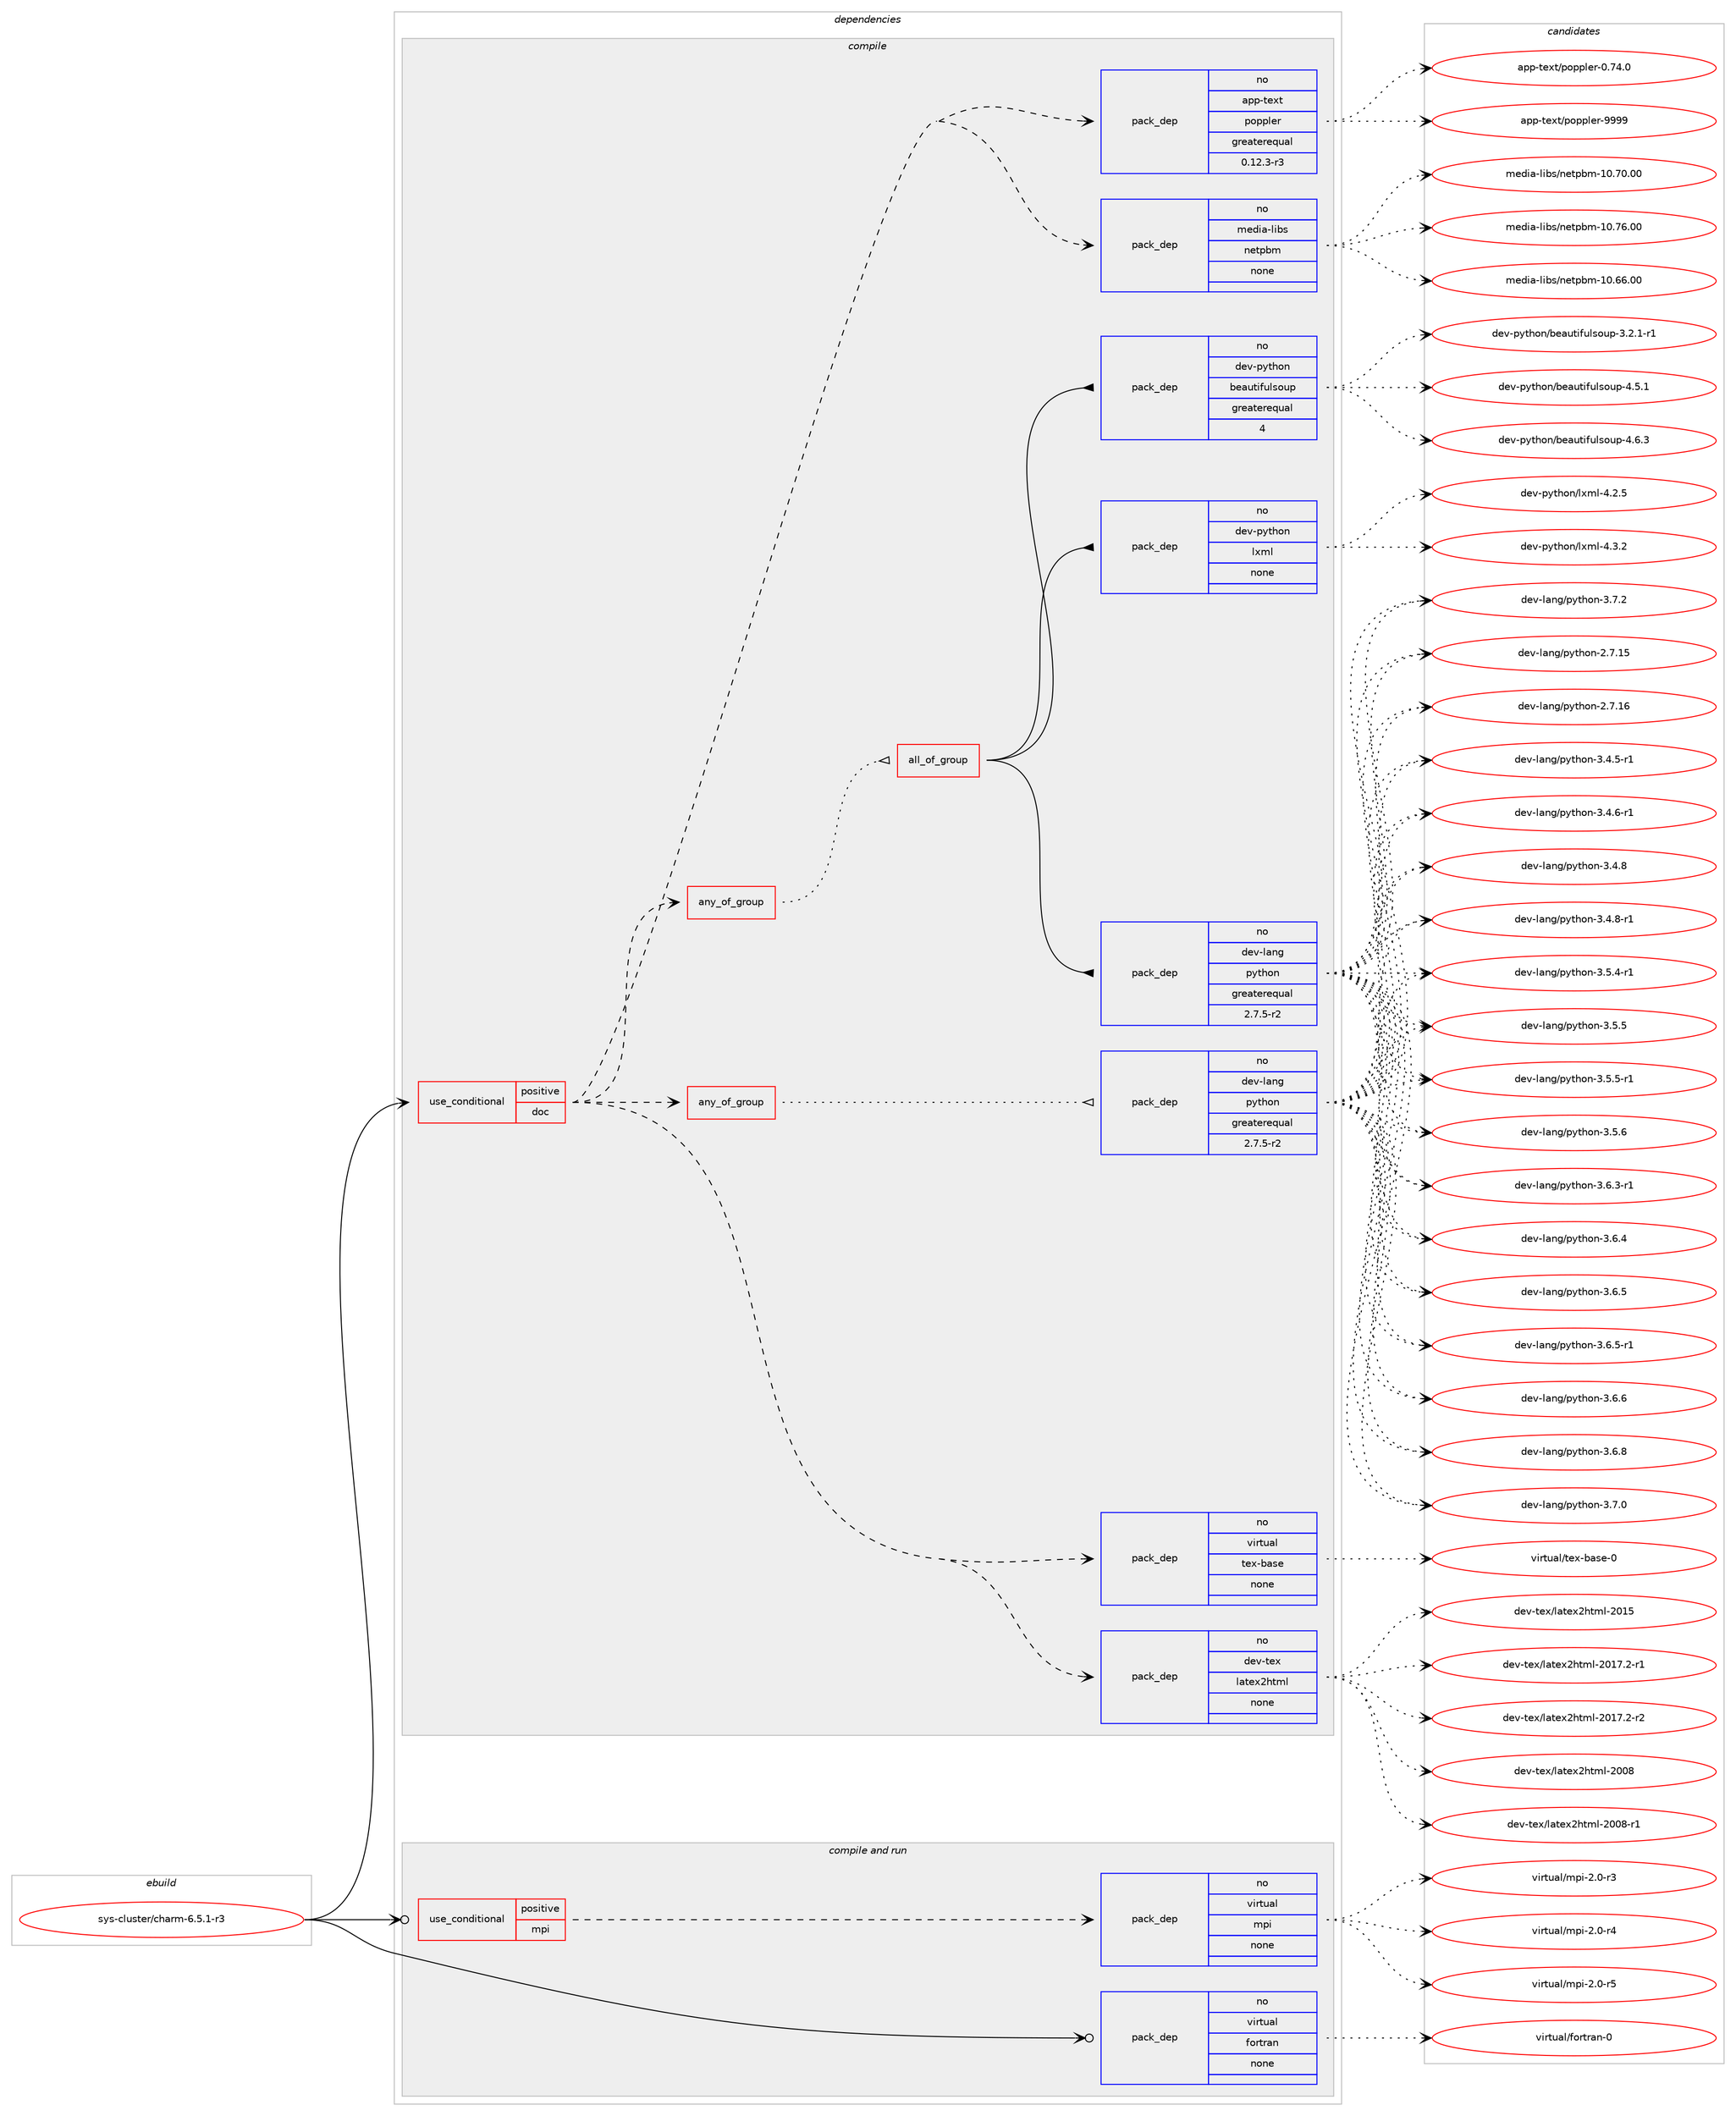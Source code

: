 digraph prolog {

# *************
# Graph options
# *************

newrank=true;
concentrate=true;
compound=true;
graph [rankdir=LR,fontname=Helvetica,fontsize=10,ranksep=1.5];#, ranksep=2.5, nodesep=0.2];
edge  [arrowhead=vee];
node  [fontname=Helvetica,fontsize=10];

# **********
# The ebuild
# **********

subgraph cluster_leftcol {
color=gray;
rank=same;
label=<<i>ebuild</i>>;
id [label="sys-cluster/charm-6.5.1-r3", color=red, width=4, href="../sys-cluster/charm-6.5.1-r3.svg"];
}

# ****************
# The dependencies
# ****************

subgraph cluster_midcol {
color=gray;
label=<<i>dependencies</i>>;
subgraph cluster_compile {
fillcolor="#eeeeee";
style=filled;
label=<<i>compile</i>>;
subgraph cond458486 {
dependency1720760 [label=<<TABLE BORDER="0" CELLBORDER="1" CELLSPACING="0" CELLPADDING="4"><TR><TD ROWSPAN="3" CELLPADDING="10">use_conditional</TD></TR><TR><TD>positive</TD></TR><TR><TD>doc</TD></TR></TABLE>>, shape=none, color=red];
subgraph pack1234086 {
dependency1720761 [label=<<TABLE BORDER="0" CELLBORDER="1" CELLSPACING="0" CELLPADDING="4" WIDTH="220"><TR><TD ROWSPAN="6" CELLPADDING="30">pack_dep</TD></TR><TR><TD WIDTH="110">no</TD></TR><TR><TD>app-text</TD></TR><TR><TD>poppler</TD></TR><TR><TD>greaterequal</TD></TR><TR><TD>0.12.3-r3</TD></TR></TABLE>>, shape=none, color=blue];
}
dependency1720760:e -> dependency1720761:w [weight=20,style="dashed",arrowhead="vee"];
subgraph pack1234087 {
dependency1720762 [label=<<TABLE BORDER="0" CELLBORDER="1" CELLSPACING="0" CELLPADDING="4" WIDTH="220"><TR><TD ROWSPAN="6" CELLPADDING="30">pack_dep</TD></TR><TR><TD WIDTH="110">no</TD></TR><TR><TD>dev-tex</TD></TR><TR><TD>latex2html</TD></TR><TR><TD>none</TD></TR><TR><TD></TD></TR></TABLE>>, shape=none, color=blue];
}
dependency1720760:e -> dependency1720762:w [weight=20,style="dashed",arrowhead="vee"];
subgraph pack1234088 {
dependency1720763 [label=<<TABLE BORDER="0" CELLBORDER="1" CELLSPACING="0" CELLPADDING="4" WIDTH="220"><TR><TD ROWSPAN="6" CELLPADDING="30">pack_dep</TD></TR><TR><TD WIDTH="110">no</TD></TR><TR><TD>virtual</TD></TR><TR><TD>tex-base</TD></TR><TR><TD>none</TD></TR><TR><TD></TD></TR></TABLE>>, shape=none, color=blue];
}
dependency1720760:e -> dependency1720763:w [weight=20,style="dashed",arrowhead="vee"];
subgraph any27308 {
dependency1720764 [label=<<TABLE BORDER="0" CELLBORDER="1" CELLSPACING="0" CELLPADDING="4"><TR><TD CELLPADDING="10">any_of_group</TD></TR></TABLE>>, shape=none, color=red];subgraph all883 {
dependency1720765 [label=<<TABLE BORDER="0" CELLBORDER="1" CELLSPACING="0" CELLPADDING="4"><TR><TD CELLPADDING="10">all_of_group</TD></TR></TABLE>>, shape=none, color=red];subgraph pack1234089 {
dependency1720766 [label=<<TABLE BORDER="0" CELLBORDER="1" CELLSPACING="0" CELLPADDING="4" WIDTH="220"><TR><TD ROWSPAN="6" CELLPADDING="30">pack_dep</TD></TR><TR><TD WIDTH="110">no</TD></TR><TR><TD>dev-lang</TD></TR><TR><TD>python</TD></TR><TR><TD>greaterequal</TD></TR><TR><TD>2.7.5-r2</TD></TR></TABLE>>, shape=none, color=blue];
}
dependency1720765:e -> dependency1720766:w [weight=20,style="solid",arrowhead="inv"];
subgraph pack1234090 {
dependency1720767 [label=<<TABLE BORDER="0" CELLBORDER="1" CELLSPACING="0" CELLPADDING="4" WIDTH="220"><TR><TD ROWSPAN="6" CELLPADDING="30">pack_dep</TD></TR><TR><TD WIDTH="110">no</TD></TR><TR><TD>dev-python</TD></TR><TR><TD>beautifulsoup</TD></TR><TR><TD>greaterequal</TD></TR><TR><TD>4</TD></TR></TABLE>>, shape=none, color=blue];
}
dependency1720765:e -> dependency1720767:w [weight=20,style="solid",arrowhead="inv"];
subgraph pack1234091 {
dependency1720768 [label=<<TABLE BORDER="0" CELLBORDER="1" CELLSPACING="0" CELLPADDING="4" WIDTH="220"><TR><TD ROWSPAN="6" CELLPADDING="30">pack_dep</TD></TR><TR><TD WIDTH="110">no</TD></TR><TR><TD>dev-python</TD></TR><TR><TD>lxml</TD></TR><TR><TD>none</TD></TR><TR><TD></TD></TR></TABLE>>, shape=none, color=blue];
}
dependency1720765:e -> dependency1720768:w [weight=20,style="solid",arrowhead="inv"];
}
dependency1720764:e -> dependency1720765:w [weight=20,style="dotted",arrowhead="oinv"];
}
dependency1720760:e -> dependency1720764:w [weight=20,style="dashed",arrowhead="vee"];
subgraph pack1234092 {
dependency1720769 [label=<<TABLE BORDER="0" CELLBORDER="1" CELLSPACING="0" CELLPADDING="4" WIDTH="220"><TR><TD ROWSPAN="6" CELLPADDING="30">pack_dep</TD></TR><TR><TD WIDTH="110">no</TD></TR><TR><TD>media-libs</TD></TR><TR><TD>netpbm</TD></TR><TR><TD>none</TD></TR><TR><TD></TD></TR></TABLE>>, shape=none, color=blue];
}
dependency1720760:e -> dependency1720769:w [weight=20,style="dashed",arrowhead="vee"];
subgraph any27309 {
dependency1720770 [label=<<TABLE BORDER="0" CELLBORDER="1" CELLSPACING="0" CELLPADDING="4"><TR><TD CELLPADDING="10">any_of_group</TD></TR></TABLE>>, shape=none, color=red];subgraph pack1234093 {
dependency1720771 [label=<<TABLE BORDER="0" CELLBORDER="1" CELLSPACING="0" CELLPADDING="4" WIDTH="220"><TR><TD ROWSPAN="6" CELLPADDING="30">pack_dep</TD></TR><TR><TD WIDTH="110">no</TD></TR><TR><TD>dev-lang</TD></TR><TR><TD>python</TD></TR><TR><TD>greaterequal</TD></TR><TR><TD>2.7.5-r2</TD></TR></TABLE>>, shape=none, color=blue];
}
dependency1720770:e -> dependency1720771:w [weight=20,style="dotted",arrowhead="oinv"];
}
dependency1720760:e -> dependency1720770:w [weight=20,style="dashed",arrowhead="vee"];
}
id:e -> dependency1720760:w [weight=20,style="solid",arrowhead="vee"];
}
subgraph cluster_compileandrun {
fillcolor="#eeeeee";
style=filled;
label=<<i>compile and run</i>>;
subgraph cond458487 {
dependency1720772 [label=<<TABLE BORDER="0" CELLBORDER="1" CELLSPACING="0" CELLPADDING="4"><TR><TD ROWSPAN="3" CELLPADDING="10">use_conditional</TD></TR><TR><TD>positive</TD></TR><TR><TD>mpi</TD></TR></TABLE>>, shape=none, color=red];
subgraph pack1234094 {
dependency1720773 [label=<<TABLE BORDER="0" CELLBORDER="1" CELLSPACING="0" CELLPADDING="4" WIDTH="220"><TR><TD ROWSPAN="6" CELLPADDING="30">pack_dep</TD></TR><TR><TD WIDTH="110">no</TD></TR><TR><TD>virtual</TD></TR><TR><TD>mpi</TD></TR><TR><TD>none</TD></TR><TR><TD></TD></TR></TABLE>>, shape=none, color=blue];
}
dependency1720772:e -> dependency1720773:w [weight=20,style="dashed",arrowhead="vee"];
}
id:e -> dependency1720772:w [weight=20,style="solid",arrowhead="odotvee"];
subgraph pack1234095 {
dependency1720774 [label=<<TABLE BORDER="0" CELLBORDER="1" CELLSPACING="0" CELLPADDING="4" WIDTH="220"><TR><TD ROWSPAN="6" CELLPADDING="30">pack_dep</TD></TR><TR><TD WIDTH="110">no</TD></TR><TR><TD>virtual</TD></TR><TR><TD>fortran</TD></TR><TR><TD>none</TD></TR><TR><TD></TD></TR></TABLE>>, shape=none, color=blue];
}
id:e -> dependency1720774:w [weight=20,style="solid",arrowhead="odotvee"];
}
subgraph cluster_run {
fillcolor="#eeeeee";
style=filled;
label=<<i>run</i>>;
}
}

# **************
# The candidates
# **************

subgraph cluster_choices {
rank=same;
color=gray;
label=<<i>candidates</i>>;

subgraph choice1234086 {
color=black;
nodesep=1;
choice97112112451161011201164711211111211210810111445484655524648 [label="app-text/poppler-0.74.0", color=red, width=4,href="../app-text/poppler-0.74.0.svg"];
choice9711211245116101120116471121111121121081011144557575757 [label="app-text/poppler-9999", color=red, width=4,href="../app-text/poppler-9999.svg"];
dependency1720761:e -> choice97112112451161011201164711211111211210810111445484655524648:w [style=dotted,weight="100"];
dependency1720761:e -> choice9711211245116101120116471121111121121081011144557575757:w [style=dotted,weight="100"];
}
subgraph choice1234087 {
color=black;
nodesep=1;
choice100101118451161011204710897116101120501041161091084550484856 [label="dev-tex/latex2html-2008", color=red, width=4,href="../dev-tex/latex2html-2008.svg"];
choice1001011184511610112047108971161011205010411610910845504848564511449 [label="dev-tex/latex2html-2008-r1", color=red, width=4,href="../dev-tex/latex2html-2008-r1.svg"];
choice100101118451161011204710897116101120501041161091084550484953 [label="dev-tex/latex2html-2015", color=red, width=4,href="../dev-tex/latex2html-2015.svg"];
choice10010111845116101120471089711610112050104116109108455048495546504511449 [label="dev-tex/latex2html-2017.2-r1", color=red, width=4,href="../dev-tex/latex2html-2017.2-r1.svg"];
choice10010111845116101120471089711610112050104116109108455048495546504511450 [label="dev-tex/latex2html-2017.2-r2", color=red, width=4,href="../dev-tex/latex2html-2017.2-r2.svg"];
dependency1720762:e -> choice100101118451161011204710897116101120501041161091084550484856:w [style=dotted,weight="100"];
dependency1720762:e -> choice1001011184511610112047108971161011205010411610910845504848564511449:w [style=dotted,weight="100"];
dependency1720762:e -> choice100101118451161011204710897116101120501041161091084550484953:w [style=dotted,weight="100"];
dependency1720762:e -> choice10010111845116101120471089711610112050104116109108455048495546504511449:w [style=dotted,weight="100"];
dependency1720762:e -> choice10010111845116101120471089711610112050104116109108455048495546504511450:w [style=dotted,weight="100"];
}
subgraph choice1234088 {
color=black;
nodesep=1;
choice11810511411611797108471161011204598971151014548 [label="virtual/tex-base-0", color=red, width=4,href="../virtual/tex-base-0.svg"];
dependency1720763:e -> choice11810511411611797108471161011204598971151014548:w [style=dotted,weight="100"];
}
subgraph choice1234089 {
color=black;
nodesep=1;
choice10010111845108971101034711212111610411111045504655464953 [label="dev-lang/python-2.7.15", color=red, width=4,href="../dev-lang/python-2.7.15.svg"];
choice10010111845108971101034711212111610411111045504655464954 [label="dev-lang/python-2.7.16", color=red, width=4,href="../dev-lang/python-2.7.16.svg"];
choice1001011184510897110103471121211161041111104551465246534511449 [label="dev-lang/python-3.4.5-r1", color=red, width=4,href="../dev-lang/python-3.4.5-r1.svg"];
choice1001011184510897110103471121211161041111104551465246544511449 [label="dev-lang/python-3.4.6-r1", color=red, width=4,href="../dev-lang/python-3.4.6-r1.svg"];
choice100101118451089711010347112121116104111110455146524656 [label="dev-lang/python-3.4.8", color=red, width=4,href="../dev-lang/python-3.4.8.svg"];
choice1001011184510897110103471121211161041111104551465246564511449 [label="dev-lang/python-3.4.8-r1", color=red, width=4,href="../dev-lang/python-3.4.8-r1.svg"];
choice1001011184510897110103471121211161041111104551465346524511449 [label="dev-lang/python-3.5.4-r1", color=red, width=4,href="../dev-lang/python-3.5.4-r1.svg"];
choice100101118451089711010347112121116104111110455146534653 [label="dev-lang/python-3.5.5", color=red, width=4,href="../dev-lang/python-3.5.5.svg"];
choice1001011184510897110103471121211161041111104551465346534511449 [label="dev-lang/python-3.5.5-r1", color=red, width=4,href="../dev-lang/python-3.5.5-r1.svg"];
choice100101118451089711010347112121116104111110455146534654 [label="dev-lang/python-3.5.6", color=red, width=4,href="../dev-lang/python-3.5.6.svg"];
choice1001011184510897110103471121211161041111104551465446514511449 [label="dev-lang/python-3.6.3-r1", color=red, width=4,href="../dev-lang/python-3.6.3-r1.svg"];
choice100101118451089711010347112121116104111110455146544652 [label="dev-lang/python-3.6.4", color=red, width=4,href="../dev-lang/python-3.6.4.svg"];
choice100101118451089711010347112121116104111110455146544653 [label="dev-lang/python-3.6.5", color=red, width=4,href="../dev-lang/python-3.6.5.svg"];
choice1001011184510897110103471121211161041111104551465446534511449 [label="dev-lang/python-3.6.5-r1", color=red, width=4,href="../dev-lang/python-3.6.5-r1.svg"];
choice100101118451089711010347112121116104111110455146544654 [label="dev-lang/python-3.6.6", color=red, width=4,href="../dev-lang/python-3.6.6.svg"];
choice100101118451089711010347112121116104111110455146544656 [label="dev-lang/python-3.6.8", color=red, width=4,href="../dev-lang/python-3.6.8.svg"];
choice100101118451089711010347112121116104111110455146554648 [label="dev-lang/python-3.7.0", color=red, width=4,href="../dev-lang/python-3.7.0.svg"];
choice100101118451089711010347112121116104111110455146554650 [label="dev-lang/python-3.7.2", color=red, width=4,href="../dev-lang/python-3.7.2.svg"];
dependency1720766:e -> choice10010111845108971101034711212111610411111045504655464953:w [style=dotted,weight="100"];
dependency1720766:e -> choice10010111845108971101034711212111610411111045504655464954:w [style=dotted,weight="100"];
dependency1720766:e -> choice1001011184510897110103471121211161041111104551465246534511449:w [style=dotted,weight="100"];
dependency1720766:e -> choice1001011184510897110103471121211161041111104551465246544511449:w [style=dotted,weight="100"];
dependency1720766:e -> choice100101118451089711010347112121116104111110455146524656:w [style=dotted,weight="100"];
dependency1720766:e -> choice1001011184510897110103471121211161041111104551465246564511449:w [style=dotted,weight="100"];
dependency1720766:e -> choice1001011184510897110103471121211161041111104551465346524511449:w [style=dotted,weight="100"];
dependency1720766:e -> choice100101118451089711010347112121116104111110455146534653:w [style=dotted,weight="100"];
dependency1720766:e -> choice1001011184510897110103471121211161041111104551465346534511449:w [style=dotted,weight="100"];
dependency1720766:e -> choice100101118451089711010347112121116104111110455146534654:w [style=dotted,weight="100"];
dependency1720766:e -> choice1001011184510897110103471121211161041111104551465446514511449:w [style=dotted,weight="100"];
dependency1720766:e -> choice100101118451089711010347112121116104111110455146544652:w [style=dotted,weight="100"];
dependency1720766:e -> choice100101118451089711010347112121116104111110455146544653:w [style=dotted,weight="100"];
dependency1720766:e -> choice1001011184510897110103471121211161041111104551465446534511449:w [style=dotted,weight="100"];
dependency1720766:e -> choice100101118451089711010347112121116104111110455146544654:w [style=dotted,weight="100"];
dependency1720766:e -> choice100101118451089711010347112121116104111110455146544656:w [style=dotted,weight="100"];
dependency1720766:e -> choice100101118451089711010347112121116104111110455146554648:w [style=dotted,weight="100"];
dependency1720766:e -> choice100101118451089711010347112121116104111110455146554650:w [style=dotted,weight="100"];
}
subgraph choice1234090 {
color=black;
nodesep=1;
choice100101118451121211161041111104798101971171161051021171081151111171124551465046494511449 [label="dev-python/beautifulsoup-3.2.1-r1", color=red, width=4,href="../dev-python/beautifulsoup-3.2.1-r1.svg"];
choice10010111845112121116104111110479810197117116105102117108115111117112455246534649 [label="dev-python/beautifulsoup-4.5.1", color=red, width=4,href="../dev-python/beautifulsoup-4.5.1.svg"];
choice10010111845112121116104111110479810197117116105102117108115111117112455246544651 [label="dev-python/beautifulsoup-4.6.3", color=red, width=4,href="../dev-python/beautifulsoup-4.6.3.svg"];
dependency1720767:e -> choice100101118451121211161041111104798101971171161051021171081151111171124551465046494511449:w [style=dotted,weight="100"];
dependency1720767:e -> choice10010111845112121116104111110479810197117116105102117108115111117112455246534649:w [style=dotted,weight="100"];
dependency1720767:e -> choice10010111845112121116104111110479810197117116105102117108115111117112455246544651:w [style=dotted,weight="100"];
}
subgraph choice1234091 {
color=black;
nodesep=1;
choice1001011184511212111610411111047108120109108455246504653 [label="dev-python/lxml-4.2.5", color=red, width=4,href="../dev-python/lxml-4.2.5.svg"];
choice1001011184511212111610411111047108120109108455246514650 [label="dev-python/lxml-4.3.2", color=red, width=4,href="../dev-python/lxml-4.3.2.svg"];
dependency1720768:e -> choice1001011184511212111610411111047108120109108455246504653:w [style=dotted,weight="100"];
dependency1720768:e -> choice1001011184511212111610411111047108120109108455246514650:w [style=dotted,weight="100"];
}
subgraph choice1234092 {
color=black;
nodesep=1;
choice1091011001059745108105981154711010111611298109454948465454464848 [label="media-libs/netpbm-10.66.00", color=red, width=4,href="../media-libs/netpbm-10.66.00.svg"];
choice1091011001059745108105981154711010111611298109454948465548464848 [label="media-libs/netpbm-10.70.00", color=red, width=4,href="../media-libs/netpbm-10.70.00.svg"];
choice1091011001059745108105981154711010111611298109454948465554464848 [label="media-libs/netpbm-10.76.00", color=red, width=4,href="../media-libs/netpbm-10.76.00.svg"];
dependency1720769:e -> choice1091011001059745108105981154711010111611298109454948465454464848:w [style=dotted,weight="100"];
dependency1720769:e -> choice1091011001059745108105981154711010111611298109454948465548464848:w [style=dotted,weight="100"];
dependency1720769:e -> choice1091011001059745108105981154711010111611298109454948465554464848:w [style=dotted,weight="100"];
}
subgraph choice1234093 {
color=black;
nodesep=1;
choice10010111845108971101034711212111610411111045504655464953 [label="dev-lang/python-2.7.15", color=red, width=4,href="../dev-lang/python-2.7.15.svg"];
choice10010111845108971101034711212111610411111045504655464954 [label="dev-lang/python-2.7.16", color=red, width=4,href="../dev-lang/python-2.7.16.svg"];
choice1001011184510897110103471121211161041111104551465246534511449 [label="dev-lang/python-3.4.5-r1", color=red, width=4,href="../dev-lang/python-3.4.5-r1.svg"];
choice1001011184510897110103471121211161041111104551465246544511449 [label="dev-lang/python-3.4.6-r1", color=red, width=4,href="../dev-lang/python-3.4.6-r1.svg"];
choice100101118451089711010347112121116104111110455146524656 [label="dev-lang/python-3.4.8", color=red, width=4,href="../dev-lang/python-3.4.8.svg"];
choice1001011184510897110103471121211161041111104551465246564511449 [label="dev-lang/python-3.4.8-r1", color=red, width=4,href="../dev-lang/python-3.4.8-r1.svg"];
choice1001011184510897110103471121211161041111104551465346524511449 [label="dev-lang/python-3.5.4-r1", color=red, width=4,href="../dev-lang/python-3.5.4-r1.svg"];
choice100101118451089711010347112121116104111110455146534653 [label="dev-lang/python-3.5.5", color=red, width=4,href="../dev-lang/python-3.5.5.svg"];
choice1001011184510897110103471121211161041111104551465346534511449 [label="dev-lang/python-3.5.5-r1", color=red, width=4,href="../dev-lang/python-3.5.5-r1.svg"];
choice100101118451089711010347112121116104111110455146534654 [label="dev-lang/python-3.5.6", color=red, width=4,href="../dev-lang/python-3.5.6.svg"];
choice1001011184510897110103471121211161041111104551465446514511449 [label="dev-lang/python-3.6.3-r1", color=red, width=4,href="../dev-lang/python-3.6.3-r1.svg"];
choice100101118451089711010347112121116104111110455146544652 [label="dev-lang/python-3.6.4", color=red, width=4,href="../dev-lang/python-3.6.4.svg"];
choice100101118451089711010347112121116104111110455146544653 [label="dev-lang/python-3.6.5", color=red, width=4,href="../dev-lang/python-3.6.5.svg"];
choice1001011184510897110103471121211161041111104551465446534511449 [label="dev-lang/python-3.6.5-r1", color=red, width=4,href="../dev-lang/python-3.6.5-r1.svg"];
choice100101118451089711010347112121116104111110455146544654 [label="dev-lang/python-3.6.6", color=red, width=4,href="../dev-lang/python-3.6.6.svg"];
choice100101118451089711010347112121116104111110455146544656 [label="dev-lang/python-3.6.8", color=red, width=4,href="../dev-lang/python-3.6.8.svg"];
choice100101118451089711010347112121116104111110455146554648 [label="dev-lang/python-3.7.0", color=red, width=4,href="../dev-lang/python-3.7.0.svg"];
choice100101118451089711010347112121116104111110455146554650 [label="dev-lang/python-3.7.2", color=red, width=4,href="../dev-lang/python-3.7.2.svg"];
dependency1720771:e -> choice10010111845108971101034711212111610411111045504655464953:w [style=dotted,weight="100"];
dependency1720771:e -> choice10010111845108971101034711212111610411111045504655464954:w [style=dotted,weight="100"];
dependency1720771:e -> choice1001011184510897110103471121211161041111104551465246534511449:w [style=dotted,weight="100"];
dependency1720771:e -> choice1001011184510897110103471121211161041111104551465246544511449:w [style=dotted,weight="100"];
dependency1720771:e -> choice100101118451089711010347112121116104111110455146524656:w [style=dotted,weight="100"];
dependency1720771:e -> choice1001011184510897110103471121211161041111104551465246564511449:w [style=dotted,weight="100"];
dependency1720771:e -> choice1001011184510897110103471121211161041111104551465346524511449:w [style=dotted,weight="100"];
dependency1720771:e -> choice100101118451089711010347112121116104111110455146534653:w [style=dotted,weight="100"];
dependency1720771:e -> choice1001011184510897110103471121211161041111104551465346534511449:w [style=dotted,weight="100"];
dependency1720771:e -> choice100101118451089711010347112121116104111110455146534654:w [style=dotted,weight="100"];
dependency1720771:e -> choice1001011184510897110103471121211161041111104551465446514511449:w [style=dotted,weight="100"];
dependency1720771:e -> choice100101118451089711010347112121116104111110455146544652:w [style=dotted,weight="100"];
dependency1720771:e -> choice100101118451089711010347112121116104111110455146544653:w [style=dotted,weight="100"];
dependency1720771:e -> choice1001011184510897110103471121211161041111104551465446534511449:w [style=dotted,weight="100"];
dependency1720771:e -> choice100101118451089711010347112121116104111110455146544654:w [style=dotted,weight="100"];
dependency1720771:e -> choice100101118451089711010347112121116104111110455146544656:w [style=dotted,weight="100"];
dependency1720771:e -> choice100101118451089711010347112121116104111110455146554648:w [style=dotted,weight="100"];
dependency1720771:e -> choice100101118451089711010347112121116104111110455146554650:w [style=dotted,weight="100"];
}
subgraph choice1234094 {
color=black;
nodesep=1;
choice1181051141161179710847109112105455046484511451 [label="virtual/mpi-2.0-r3", color=red, width=4,href="../virtual/mpi-2.0-r3.svg"];
choice1181051141161179710847109112105455046484511452 [label="virtual/mpi-2.0-r4", color=red, width=4,href="../virtual/mpi-2.0-r4.svg"];
choice1181051141161179710847109112105455046484511453 [label="virtual/mpi-2.0-r5", color=red, width=4,href="../virtual/mpi-2.0-r5.svg"];
dependency1720773:e -> choice1181051141161179710847109112105455046484511451:w [style=dotted,weight="100"];
dependency1720773:e -> choice1181051141161179710847109112105455046484511452:w [style=dotted,weight="100"];
dependency1720773:e -> choice1181051141161179710847109112105455046484511453:w [style=dotted,weight="100"];
}
subgraph choice1234095 {
color=black;
nodesep=1;
choice1181051141161179710847102111114116114971104548 [label="virtual/fortran-0", color=red, width=4,href="../virtual/fortran-0.svg"];
dependency1720774:e -> choice1181051141161179710847102111114116114971104548:w [style=dotted,weight="100"];
}
}

}
